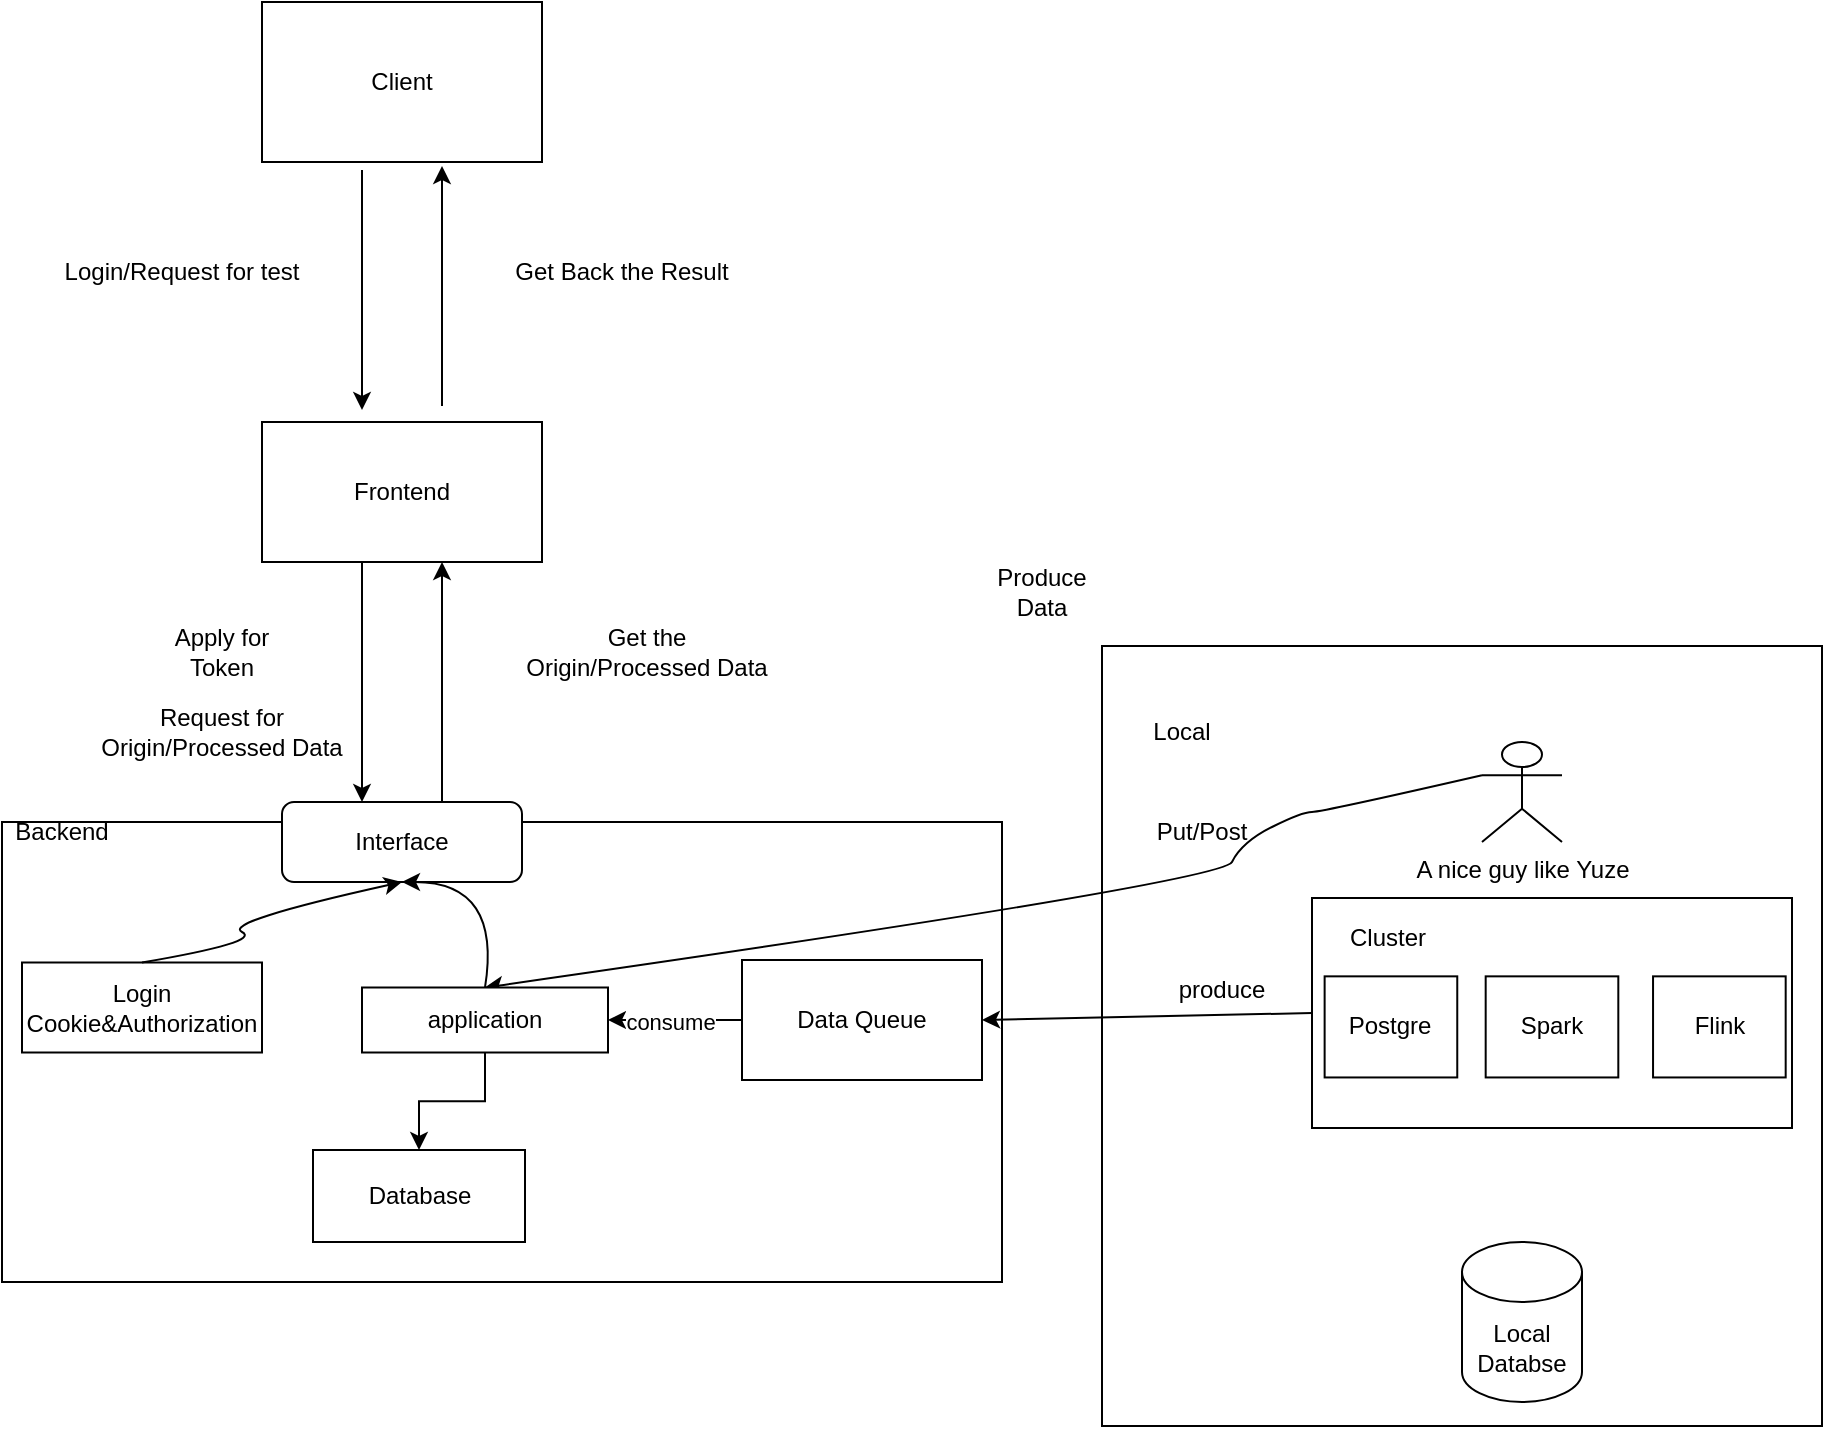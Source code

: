 <mxfile version="15.6.1" type="github">
  <diagram id="1iBdhRnbMOmGaZjcbwhd" name="Page-1">
    <mxGraphModel dx="983" dy="636" grid="1" gridSize="10" guides="1" tooltips="1" connect="1" arrows="1" fold="1" page="1" pageScale="1" pageWidth="827" pageHeight="1169" math="0" shadow="0">
      <root>
        <mxCell id="0" />
        <mxCell id="1" parent="0" />
        <mxCell id="Xf1a7HpmGsad-o9XFASV-2" value="" style="rounded=0;whiteSpace=wrap;html=1;" vertex="1" parent="1">
          <mxGeometry x="580" y="362" width="360" height="390" as="geometry" />
        </mxCell>
        <mxCell id="Xf1a7HpmGsad-o9XFASV-3" value="Frontend" style="rounded=0;whiteSpace=wrap;html=1;" vertex="1" parent="1">
          <mxGeometry x="160" y="250" width="140" height="70" as="geometry" />
        </mxCell>
        <mxCell id="Xf1a7HpmGsad-o9XFASV-4" value="Client" style="rounded=0;whiteSpace=wrap;html=1;" vertex="1" parent="1">
          <mxGeometry x="160" y="40" width="140" height="80" as="geometry" />
        </mxCell>
        <mxCell id="Xf1a7HpmGsad-o9XFASV-5" value="" style="endArrow=classic;html=1;rounded=0;" edge="1" parent="1">
          <mxGeometry width="50" height="50" relative="1" as="geometry">
            <mxPoint x="250" y="242" as="sourcePoint" />
            <mxPoint x="250" y="122" as="targetPoint" />
          </mxGeometry>
        </mxCell>
        <mxCell id="Xf1a7HpmGsad-o9XFASV-6" value="" style="endArrow=classic;html=1;rounded=0;" edge="1" parent="1">
          <mxGeometry width="50" height="50" relative="1" as="geometry">
            <mxPoint x="210" y="124" as="sourcePoint" />
            <mxPoint x="210" y="244" as="targetPoint" />
          </mxGeometry>
        </mxCell>
        <mxCell id="Xf1a7HpmGsad-o9XFASV-7" value="Login/Request for test" style="text;html=1;strokeColor=none;fillColor=none;align=center;verticalAlign=middle;whiteSpace=wrap;rounded=0;" vertex="1" parent="1">
          <mxGeometry x="50" y="160" width="140" height="30" as="geometry" />
        </mxCell>
        <mxCell id="Xf1a7HpmGsad-o9XFASV-8" value="Get Back the Result" style="text;html=1;strokeColor=none;fillColor=none;align=center;verticalAlign=middle;whiteSpace=wrap;rounded=0;" vertex="1" parent="1">
          <mxGeometry x="280" y="160" width="120" height="30" as="geometry" />
        </mxCell>
        <mxCell id="Xf1a7HpmGsad-o9XFASV-9" value="" style="rounded=0;whiteSpace=wrap;html=1;" vertex="1" parent="1">
          <mxGeometry x="30" y="450" width="500" height="230" as="geometry" />
        </mxCell>
        <mxCell id="Xf1a7HpmGsad-o9XFASV-10" value="" style="endArrow=classic;html=1;rounded=0;" edge="1" parent="1">
          <mxGeometry width="50" height="50" relative="1" as="geometry">
            <mxPoint x="210" y="320" as="sourcePoint" />
            <mxPoint x="210" y="440" as="targetPoint" />
          </mxGeometry>
        </mxCell>
        <mxCell id="Xf1a7HpmGsad-o9XFASV-11" value="" style="endArrow=classic;html=1;rounded=0;" edge="1" parent="1">
          <mxGeometry width="50" height="50" relative="1" as="geometry">
            <mxPoint x="250" y="440" as="sourcePoint" />
            <mxPoint x="250" y="320" as="targetPoint" />
          </mxGeometry>
        </mxCell>
        <mxCell id="Xf1a7HpmGsad-o9XFASV-12" value="Login Cookie&amp;amp;Authorization" style="rounded=0;whiteSpace=wrap;html=1;" vertex="1" parent="1">
          <mxGeometry x="40" y="520.25" width="120" height="45" as="geometry" />
        </mxCell>
        <mxCell id="Xf1a7HpmGsad-o9XFASV-13" value="Backend" style="text;html=1;strokeColor=none;fillColor=none;align=center;verticalAlign=middle;whiteSpace=wrap;rounded=0;" vertex="1" parent="1">
          <mxGeometry x="30" y="440" width="60" height="30" as="geometry" />
        </mxCell>
        <mxCell id="Xf1a7HpmGsad-o9XFASV-14" value="Data Queue" style="rounded=0;whiteSpace=wrap;html=1;" vertex="1" parent="1">
          <mxGeometry x="400" y="519" width="120" height="60" as="geometry" />
        </mxCell>
        <mxCell id="Xf1a7HpmGsad-o9XFASV-15" value="" style="endArrow=classic;html=1;rounded=0;exitX=0;exitY=0.5;exitDx=0;exitDy=0;" edge="1" parent="1" source="Xf1a7HpmGsad-o9XFASV-14" target="Xf1a7HpmGsad-o9XFASV-39">
          <mxGeometry width="50" height="50" relative="1" as="geometry">
            <mxPoint x="249.5" y="537" as="sourcePoint" />
            <mxPoint x="325" y="625" as="targetPoint" />
          </mxGeometry>
        </mxCell>
        <mxCell id="Xf1a7HpmGsad-o9XFASV-16" value="consume" style="edgeLabel;html=1;align=center;verticalAlign=middle;resizable=0;points=[];" vertex="1" connectable="0" parent="Xf1a7HpmGsad-o9XFASV-15">
          <mxGeometry x="0.075" y="1" relative="1" as="geometry">
            <mxPoint as="offset" />
          </mxGeometry>
        </mxCell>
        <mxCell id="Xf1a7HpmGsad-o9XFASV-17" value="Database" style="rounded=0;whiteSpace=wrap;html=1;" vertex="1" parent="1">
          <mxGeometry x="185.5" y="614" width="106" height="46" as="geometry" />
        </mxCell>
        <mxCell id="Xf1a7HpmGsad-o9XFASV-18" value="Get the Origin/Processed Data" style="text;html=1;strokeColor=none;fillColor=none;align=center;verticalAlign=middle;whiteSpace=wrap;rounded=0;" vertex="1" parent="1">
          <mxGeometry x="285" y="350" width="135" height="30" as="geometry" />
        </mxCell>
        <mxCell id="Xf1a7HpmGsad-o9XFASV-19" value="Apply for Token" style="text;html=1;strokeColor=none;fillColor=none;align=center;verticalAlign=middle;whiteSpace=wrap;rounded=0;" vertex="1" parent="1">
          <mxGeometry x="110" y="350" width="60" height="30" as="geometry" />
        </mxCell>
        <mxCell id="Xf1a7HpmGsad-o9XFASV-20" value="Request for Origin/Processed Data" style="text;html=1;strokeColor=none;fillColor=none;align=center;verticalAlign=middle;whiteSpace=wrap;rounded=0;" vertex="1" parent="1">
          <mxGeometry x="70" y="390" width="140" height="30" as="geometry" />
        </mxCell>
        <mxCell id="Xf1a7HpmGsad-o9XFASV-21" value="Local" style="text;html=1;strokeColor=none;fillColor=none;align=center;verticalAlign=middle;whiteSpace=wrap;rounded=0;" vertex="1" parent="1">
          <mxGeometry x="590" y="390" width="60" height="30" as="geometry" />
        </mxCell>
        <mxCell id="Xf1a7HpmGsad-o9XFASV-22" value="A nice guy like Yuze" style="shape=umlActor;verticalLabelPosition=bottom;verticalAlign=top;html=1;outlineConnect=0;" vertex="1" parent="1">
          <mxGeometry x="770" y="410" width="40" height="50" as="geometry" />
        </mxCell>
        <mxCell id="Xf1a7HpmGsad-o9XFASV-23" value="" style="group" vertex="1" connectable="0" parent="1">
          <mxGeometry x="685" y="488" width="240" height="115" as="geometry" />
        </mxCell>
        <mxCell id="Xf1a7HpmGsad-o9XFASV-24" value="" style="rounded=0;whiteSpace=wrap;html=1;" vertex="1" parent="Xf1a7HpmGsad-o9XFASV-23">
          <mxGeometry width="240" height="115" as="geometry" />
        </mxCell>
        <mxCell id="Xf1a7HpmGsad-o9XFASV-25" value="Cluster" style="text;html=1;strokeColor=none;fillColor=none;align=center;verticalAlign=middle;whiteSpace=wrap;rounded=0;" vertex="1" parent="Xf1a7HpmGsad-o9XFASV-23">
          <mxGeometry y="1.264" width="75.789" height="37.912" as="geometry" />
        </mxCell>
        <mxCell id="Xf1a7HpmGsad-o9XFASV-26" value="Postgre" style="rounded=0;whiteSpace=wrap;html=1;" vertex="1" parent="Xf1a7HpmGsad-o9XFASV-23">
          <mxGeometry x="6.316" y="39.176" width="66.316" height="50.549" as="geometry" />
        </mxCell>
        <mxCell id="Xf1a7HpmGsad-o9XFASV-27" value="Spark" style="rounded=0;whiteSpace=wrap;html=1;" vertex="1" parent="Xf1a7HpmGsad-o9XFASV-23">
          <mxGeometry x="86.842" y="39.176" width="66.316" height="50.549" as="geometry" />
        </mxCell>
        <mxCell id="Xf1a7HpmGsad-o9XFASV-28" value="Flink" style="rounded=0;whiteSpace=wrap;html=1;" vertex="1" parent="Xf1a7HpmGsad-o9XFASV-23">
          <mxGeometry x="170.526" y="39.176" width="66.316" height="50.549" as="geometry" />
        </mxCell>
        <mxCell id="Xf1a7HpmGsad-o9XFASV-29" value="" style="curved=1;endArrow=classic;html=1;rounded=0;entryX=0.5;entryY=0;entryDx=0;entryDy=0;exitX=0;exitY=0.333;exitDx=0;exitDy=0;exitPerimeter=0;" edge="1" parent="1" source="Xf1a7HpmGsad-o9XFASV-22" target="Xf1a7HpmGsad-o9XFASV-39">
          <mxGeometry width="50" height="50" relative="1" as="geometry">
            <mxPoint x="690" y="490" as="sourcePoint" />
            <mxPoint x="580" y="545" as="targetPoint" />
            <Array as="points">
              <mxPoint x="690" y="445" />
              <mxPoint x="680" y="445" />
              <mxPoint x="650" y="460" />
              <mxPoint x="640" y="480" />
            </Array>
          </mxGeometry>
        </mxCell>
        <mxCell id="Xf1a7HpmGsad-o9XFASV-30" value="Put/Post" style="text;html=1;strokeColor=none;fillColor=none;align=center;verticalAlign=middle;whiteSpace=wrap;rounded=0;" vertex="1" parent="1">
          <mxGeometry x="600" y="440" width="60" height="30" as="geometry" />
        </mxCell>
        <mxCell id="Xf1a7HpmGsad-o9XFASV-31" value="" style="endArrow=classic;html=1;rounded=0;entryX=1;entryY=0.5;entryDx=0;entryDy=0;exitX=0;exitY=0.5;exitDx=0;exitDy=0;" edge="1" parent="1" source="Xf1a7HpmGsad-o9XFASV-24" target="Xf1a7HpmGsad-o9XFASV-14">
          <mxGeometry width="50" height="50" relative="1" as="geometry">
            <mxPoint x="690" y="490" as="sourcePoint" />
            <mxPoint x="580" y="545" as="targetPoint" />
          </mxGeometry>
        </mxCell>
        <mxCell id="Xf1a7HpmGsad-o9XFASV-32" value="produce" style="text;html=1;strokeColor=none;fillColor=none;align=center;verticalAlign=middle;whiteSpace=wrap;rounded=0;" vertex="1" parent="1">
          <mxGeometry x="610" y="519" width="60" height="30" as="geometry" />
        </mxCell>
        <mxCell id="Xf1a7HpmGsad-o9XFASV-33" value="Local Databse" style="shape=cylinder3;whiteSpace=wrap;html=1;boundedLbl=1;backgroundOutline=1;size=15;" vertex="1" parent="1">
          <mxGeometry x="760" y="660" width="60" height="80" as="geometry" />
        </mxCell>
        <mxCell id="Xf1a7HpmGsad-o9XFASV-34" value="Interface" style="rounded=1;whiteSpace=wrap;html=1;" vertex="1" parent="1">
          <mxGeometry x="170" y="440" width="120" height="40" as="geometry" />
        </mxCell>
        <mxCell id="Xf1a7HpmGsad-o9XFASV-35" value="" style="curved=1;endArrow=classic;html=1;rounded=0;entryX=0.5;entryY=1;entryDx=0;entryDy=0;exitX=0.5;exitY=0;exitDx=0;exitDy=0;" edge="1" parent="1" source="Xf1a7HpmGsad-o9XFASV-39" target="Xf1a7HpmGsad-o9XFASV-34">
          <mxGeometry width="50" height="50" relative="1" as="geometry">
            <mxPoint x="280" y="530" as="sourcePoint" />
            <mxPoint x="330" y="480" as="targetPoint" />
            <Array as="points">
              <mxPoint x="280" y="480" />
            </Array>
          </mxGeometry>
        </mxCell>
        <mxCell id="Xf1a7HpmGsad-o9XFASV-36" value="" style="curved=1;endArrow=classic;html=1;rounded=0;exitX=0.5;exitY=0;exitDx=0;exitDy=0;entryX=0.5;entryY=1;entryDx=0;entryDy=0;" edge="1" parent="1" source="Xf1a7HpmGsad-o9XFASV-12" target="Xf1a7HpmGsad-o9XFASV-34">
          <mxGeometry width="50" height="50" relative="1" as="geometry">
            <mxPoint x="380" y="500" as="sourcePoint" />
            <mxPoint x="430" y="450" as="targetPoint" />
            <Array as="points">
              <mxPoint x="160" y="510" />
              <mxPoint x="140" y="500" />
            </Array>
          </mxGeometry>
        </mxCell>
        <mxCell id="Xf1a7HpmGsad-o9XFASV-37" value="Produce Data" style="text;html=1;strokeColor=none;fillColor=none;align=center;verticalAlign=middle;whiteSpace=wrap;rounded=0;" vertex="1" parent="1">
          <mxGeometry x="520" y="320" width="60" height="30" as="geometry" />
        </mxCell>
        <mxCell id="Xf1a7HpmGsad-o9XFASV-38" style="edgeStyle=orthogonalEdgeStyle;rounded=0;orthogonalLoop=1;jettySize=auto;html=1;entryX=0.5;entryY=0;entryDx=0;entryDy=0;" edge="1" parent="1" source="Xf1a7HpmGsad-o9XFASV-39" target="Xf1a7HpmGsad-o9XFASV-17">
          <mxGeometry relative="1" as="geometry" />
        </mxCell>
        <mxCell id="Xf1a7HpmGsad-o9XFASV-39" value="application" style="rounded=0;whiteSpace=wrap;html=1;" vertex="1" parent="1">
          <mxGeometry x="210" y="532.75" width="123" height="32.5" as="geometry" />
        </mxCell>
      </root>
    </mxGraphModel>
  </diagram>
</mxfile>
